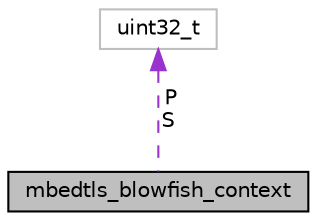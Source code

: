 digraph "mbedtls_blowfish_context"
{
  edge [fontname="Helvetica",fontsize="10",labelfontname="Helvetica",labelfontsize="10"];
  node [fontname="Helvetica",fontsize="10",shape=record];
  Node1 [label="mbedtls_blowfish_context",height=0.2,width=0.4,color="black", fillcolor="grey75", style="filled", fontcolor="black"];
  Node2 -> Node1 [dir="back",color="darkorchid3",fontsize="10",style="dashed",label=" P\nS" ,fontname="Helvetica"];
  Node2 [label="uint32_t",height=0.2,width=0.4,color="grey75", fillcolor="white", style="filled"];
}
